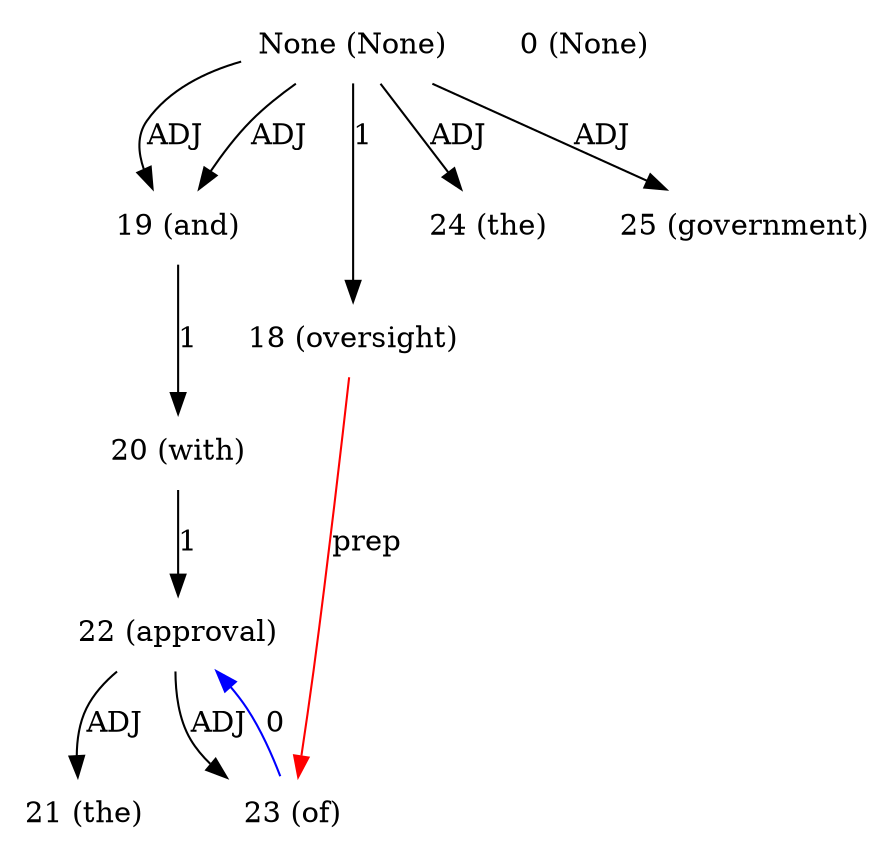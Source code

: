 digraph G{
edge [dir=forward]
node [shape=plaintext]

None [label="None (None)"]
None -> 19 [label="ADJ"]
None [label="None (None)"]
None -> 19 [label="ADJ"]
None [label="None (None)"]
None -> 18 [label="1"]
None [label="None (None)"]
None -> 24 [label="ADJ"]
None -> 25 [label="ADJ"]
0 [label="0 (None)"]
18 [label="18 (oversight)"]
19 [label="19 (and)"]
19 -> 20 [label="1"]
20 [label="20 (with)"]
20 -> 22 [label="1"]
21 [label="21 (the)"]
22 [label="22 (approval)"]
22 -> 21 [label="ADJ"]
22 -> 23 [label="ADJ"]
23 [label="23 (of)"]
23 -> 22 [label="0", color="blue"]
18 -> 23 [label="prep", color="red"]
24 [label="24 (the)"]
25 [label="25 (government)"]
}

